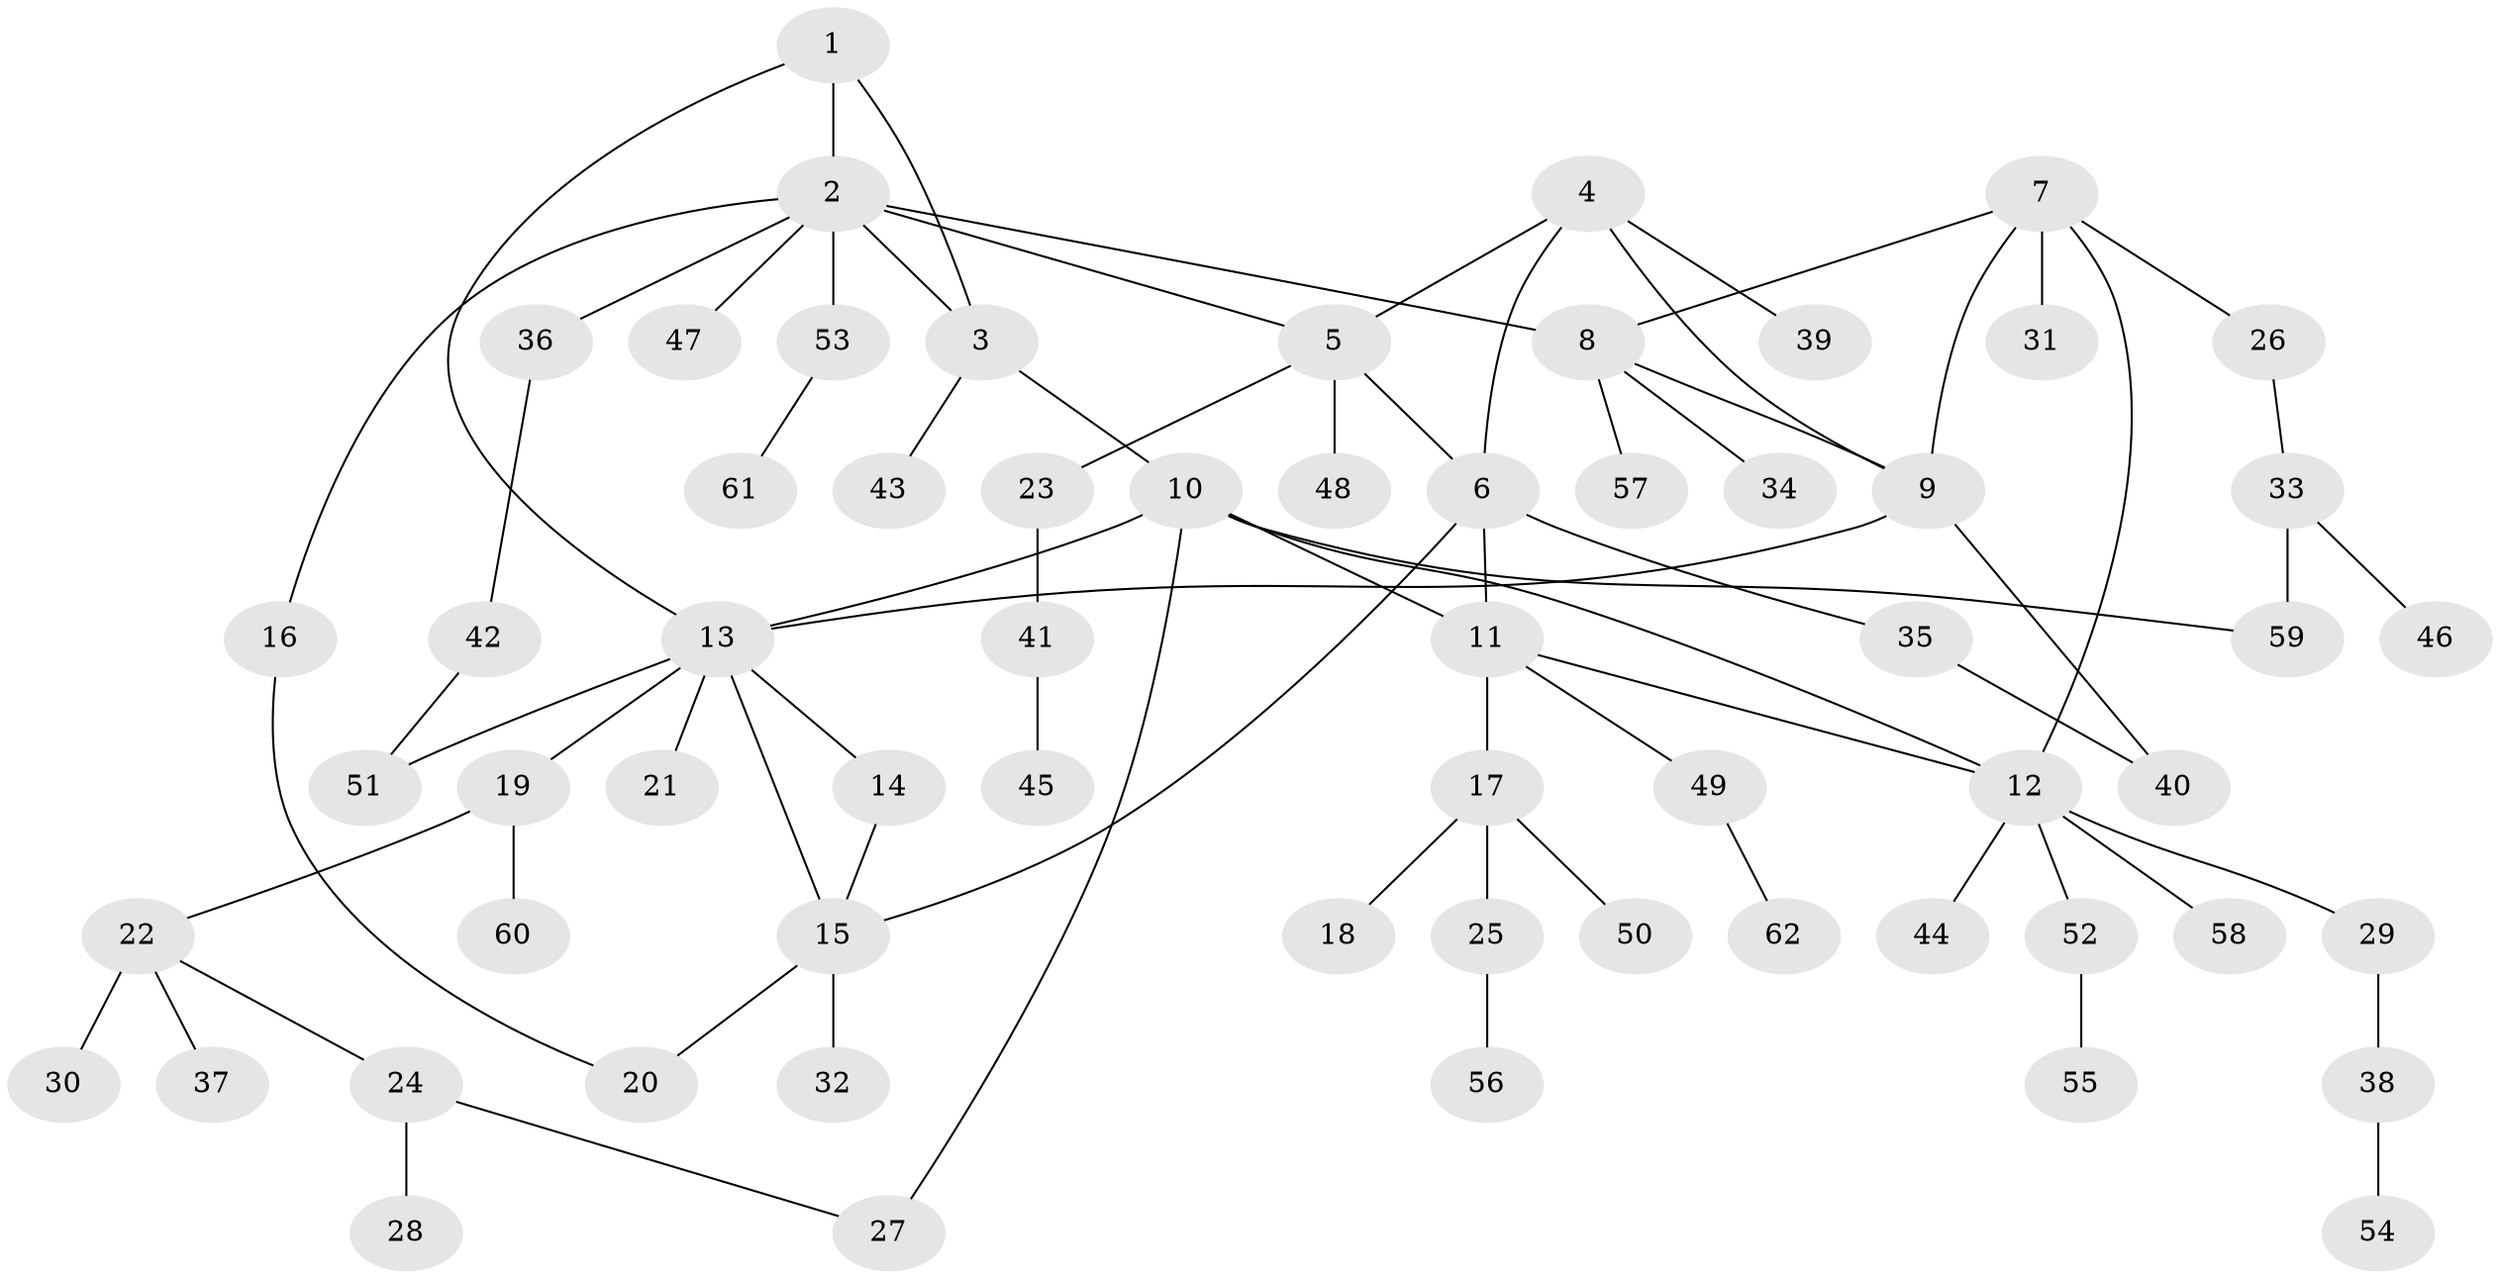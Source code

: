 // Generated by graph-tools (version 1.1) at 2025/15/03/09/25 04:15:55]
// undirected, 62 vertices, 77 edges
graph export_dot {
graph [start="1"]
  node [color=gray90,style=filled];
  1;
  2;
  3;
  4;
  5;
  6;
  7;
  8;
  9;
  10;
  11;
  12;
  13;
  14;
  15;
  16;
  17;
  18;
  19;
  20;
  21;
  22;
  23;
  24;
  25;
  26;
  27;
  28;
  29;
  30;
  31;
  32;
  33;
  34;
  35;
  36;
  37;
  38;
  39;
  40;
  41;
  42;
  43;
  44;
  45;
  46;
  47;
  48;
  49;
  50;
  51;
  52;
  53;
  54;
  55;
  56;
  57;
  58;
  59;
  60;
  61;
  62;
  1 -- 2;
  1 -- 3;
  1 -- 13;
  2 -- 3;
  2 -- 5;
  2 -- 8;
  2 -- 16;
  2 -- 36;
  2 -- 47;
  2 -- 53;
  3 -- 10;
  3 -- 43;
  4 -- 5;
  4 -- 6;
  4 -- 9;
  4 -- 39;
  5 -- 6;
  5 -- 23;
  5 -- 48;
  6 -- 11;
  6 -- 15;
  6 -- 35;
  7 -- 8;
  7 -- 9;
  7 -- 12;
  7 -- 26;
  7 -- 31;
  8 -- 9;
  8 -- 34;
  8 -- 57;
  9 -- 13;
  9 -- 40;
  10 -- 11;
  10 -- 12;
  10 -- 13;
  10 -- 27;
  10 -- 59;
  11 -- 12;
  11 -- 17;
  11 -- 49;
  12 -- 29;
  12 -- 44;
  12 -- 52;
  12 -- 58;
  13 -- 14;
  13 -- 15;
  13 -- 19;
  13 -- 21;
  13 -- 51;
  14 -- 15;
  15 -- 20;
  15 -- 32;
  16 -- 20;
  17 -- 18;
  17 -- 25;
  17 -- 50;
  19 -- 22;
  19 -- 60;
  22 -- 24;
  22 -- 30;
  22 -- 37;
  23 -- 41;
  24 -- 27;
  24 -- 28;
  25 -- 56;
  26 -- 33;
  29 -- 38;
  33 -- 46;
  33 -- 59;
  35 -- 40;
  36 -- 42;
  38 -- 54;
  41 -- 45;
  42 -- 51;
  49 -- 62;
  52 -- 55;
  53 -- 61;
}
